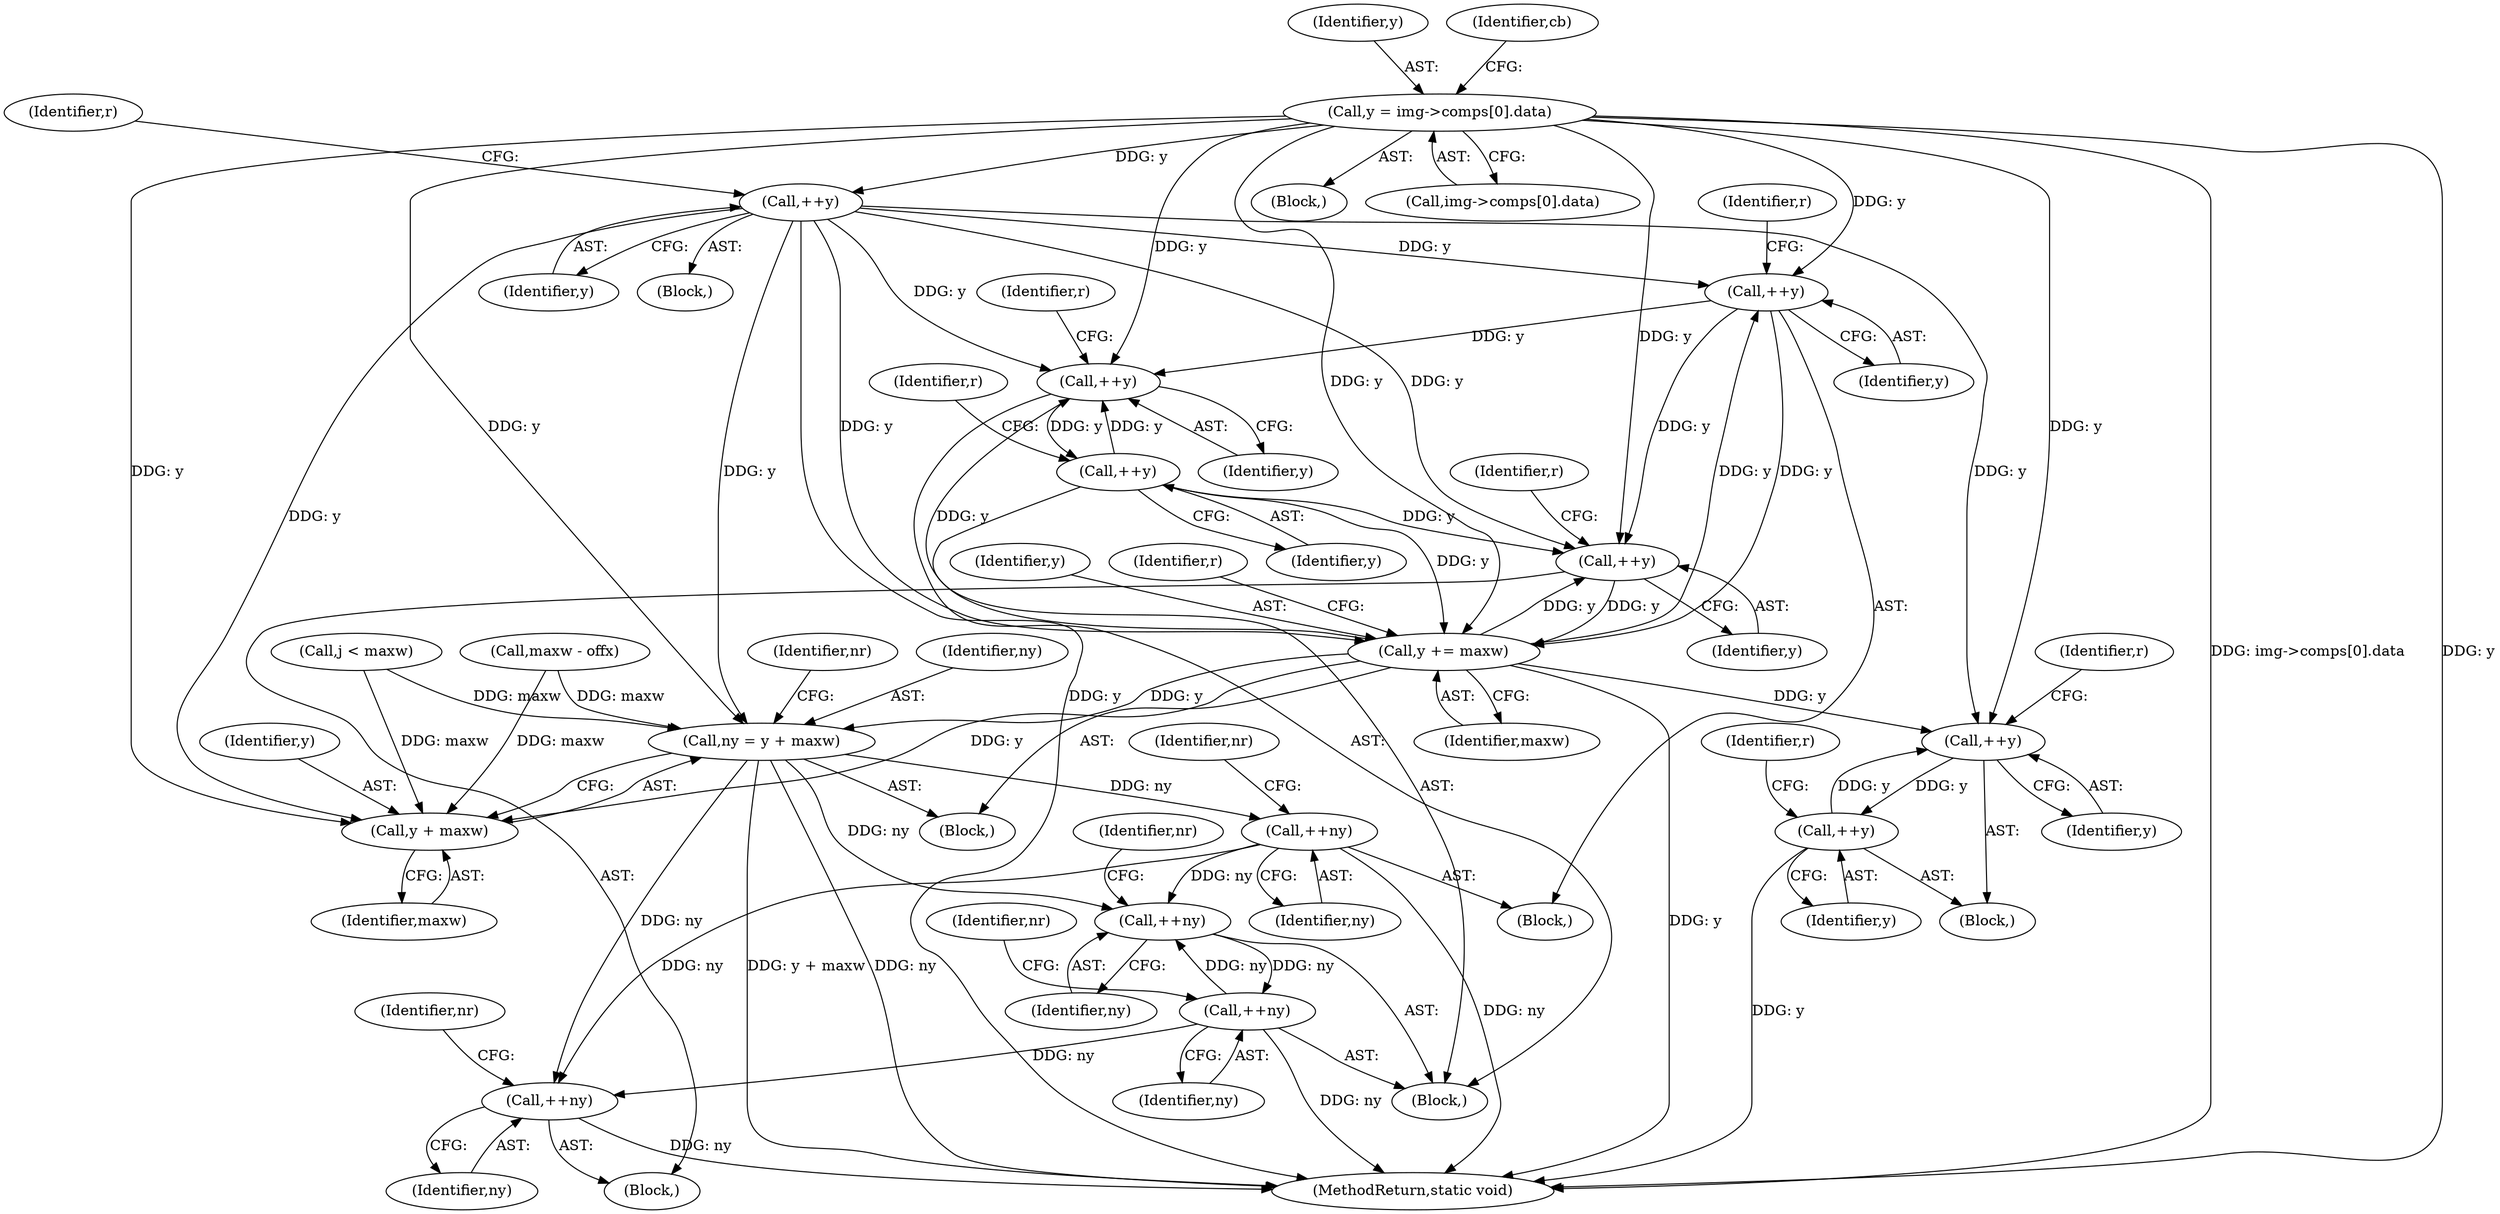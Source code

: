 digraph "0_openjpeg_15f081c89650dccee4aa4ae66f614c3fdb268767_0@array" {
"1000181" [label="(Call,y = img->comps[0].data)"];
"1000304" [label="(Call,++y)"];
"1000329" [label="(Call,ny = y + maxw)"];
"1000384" [label="(Call,++ny)"];
"1000460" [label="(Call,++ny)"];
"1000480" [label="(Call,++ny)"];
"1000529" [label="(Call,++ny)"];
"1000331" [label="(Call,y + maxw)"];
"1000364" [label="(Call,++y)"];
"1000420" [label="(Call,++y)"];
"1000440" [label="(Call,++y)"];
"1000509" [label="(Call,++y)"];
"1000541" [label="(Call,y += maxw)"];
"1000587" [label="(Call,++y)"];
"1000607" [label="(Call,++y)"];
"1000288" [label="(Call,j < maxw)"];
"1000307" [label="(Identifier,r)"];
"1000305" [label="(Identifier,y)"];
"1000421" [label="(Identifier,y)"];
"1000460" [label="(Call,++ny)"];
"1000365" [label="(Identifier,y)"];
"1000588" [label="(Identifier,y)"];
"1000483" [label="(Identifier,nr)"];
"1000387" [label="(Identifier,nr)"];
"1000443" [label="(Identifier,r)"];
"1000574" [label="(Block,)"];
"1000330" [label="(Identifier,ny)"];
"1000327" [label="(Block,)"];
"1000329" [label="(Call,ny = y + maxw)"];
"1000353" [label="(Block,)"];
"1000440" [label="(Call,++y)"];
"1000509" [label="(Call,++y)"];
"1000364" [label="(Call,++y)"];
"1000481" [label="(Identifier,ny)"];
"1000542" [label="(Identifier,y)"];
"1000332" [label="(Identifier,y)"];
"1000543" [label="(Identifier,maxw)"];
"1000532" [label="(Identifier,nr)"];
"1000607" [label="(Call,++y)"];
"1000304" [label="(Call,++y)"];
"1000541" [label="(Call,y += maxw)"];
"1000510" [label="(Identifier,y)"];
"1000512" [label="(Identifier,r)"];
"1000105" [label="(Block,)"];
"1000182" [label="(Identifier,y)"];
"1000529" [label="(Call,++ny)"];
"1000480" [label="(Call,++ny)"];
"1000441" [label="(Identifier,y)"];
"1000367" [label="(Identifier,r)"];
"1000335" [label="(Identifier,nr)"];
"1000461" [label="(Identifier,ny)"];
"1000610" [label="(Identifier,r)"];
"1000407" [label="(Block,)"];
"1000463" [label="(Identifier,nr)"];
"1000608" [label="(Identifier,y)"];
"1000331" [label="(Call,y + maxw)"];
"1000191" [label="(Identifier,cb)"];
"1000496" [label="(Block,)"];
"1000590" [label="(Identifier,r)"];
"1000293" [label="(Block,)"];
"1000384" [label="(Call,++ny)"];
"1000183" [label="(Call,img->comps[0].data)"];
"1000263" [label="(Call,maxw - offx)"];
"1000792" [label="(MethodReturn,static void)"];
"1000333" [label="(Identifier,maxw)"];
"1000545" [label="(Identifier,r)"];
"1000385" [label="(Identifier,ny)"];
"1000420" [label="(Call,++y)"];
"1000530" [label="(Identifier,ny)"];
"1000181" [label="(Call,y = img->comps[0].data)"];
"1000423" [label="(Identifier,r)"];
"1000587" [label="(Call,++y)"];
"1000181" -> "1000105"  [label="AST: "];
"1000181" -> "1000183"  [label="CFG: "];
"1000182" -> "1000181"  [label="AST: "];
"1000183" -> "1000181"  [label="AST: "];
"1000191" -> "1000181"  [label="CFG: "];
"1000181" -> "1000792"  [label="DDG: y"];
"1000181" -> "1000792"  [label="DDG: img->comps[0].data"];
"1000181" -> "1000304"  [label="DDG: y"];
"1000181" -> "1000329"  [label="DDG: y"];
"1000181" -> "1000331"  [label="DDG: y"];
"1000181" -> "1000364"  [label="DDG: y"];
"1000181" -> "1000420"  [label="DDG: y"];
"1000181" -> "1000509"  [label="DDG: y"];
"1000181" -> "1000541"  [label="DDG: y"];
"1000181" -> "1000587"  [label="DDG: y"];
"1000304" -> "1000293"  [label="AST: "];
"1000304" -> "1000305"  [label="CFG: "];
"1000305" -> "1000304"  [label="AST: "];
"1000307" -> "1000304"  [label="CFG: "];
"1000304" -> "1000792"  [label="DDG: y"];
"1000304" -> "1000329"  [label="DDG: y"];
"1000304" -> "1000331"  [label="DDG: y"];
"1000304" -> "1000364"  [label="DDG: y"];
"1000304" -> "1000420"  [label="DDG: y"];
"1000304" -> "1000509"  [label="DDG: y"];
"1000304" -> "1000541"  [label="DDG: y"];
"1000304" -> "1000587"  [label="DDG: y"];
"1000329" -> "1000327"  [label="AST: "];
"1000329" -> "1000331"  [label="CFG: "];
"1000330" -> "1000329"  [label="AST: "];
"1000331" -> "1000329"  [label="AST: "];
"1000335" -> "1000329"  [label="CFG: "];
"1000329" -> "1000792"  [label="DDG: y + maxw"];
"1000329" -> "1000792"  [label="DDG: ny"];
"1000541" -> "1000329"  [label="DDG: y"];
"1000288" -> "1000329"  [label="DDG: maxw"];
"1000263" -> "1000329"  [label="DDG: maxw"];
"1000329" -> "1000384"  [label="DDG: ny"];
"1000329" -> "1000460"  [label="DDG: ny"];
"1000329" -> "1000529"  [label="DDG: ny"];
"1000384" -> "1000353"  [label="AST: "];
"1000384" -> "1000385"  [label="CFG: "];
"1000385" -> "1000384"  [label="AST: "];
"1000387" -> "1000384"  [label="CFG: "];
"1000384" -> "1000792"  [label="DDG: ny"];
"1000384" -> "1000460"  [label="DDG: ny"];
"1000384" -> "1000529"  [label="DDG: ny"];
"1000460" -> "1000407"  [label="AST: "];
"1000460" -> "1000461"  [label="CFG: "];
"1000461" -> "1000460"  [label="AST: "];
"1000463" -> "1000460"  [label="CFG: "];
"1000480" -> "1000460"  [label="DDG: ny"];
"1000460" -> "1000480"  [label="DDG: ny"];
"1000480" -> "1000407"  [label="AST: "];
"1000480" -> "1000481"  [label="CFG: "];
"1000481" -> "1000480"  [label="AST: "];
"1000483" -> "1000480"  [label="CFG: "];
"1000480" -> "1000792"  [label="DDG: ny"];
"1000480" -> "1000529"  [label="DDG: ny"];
"1000529" -> "1000496"  [label="AST: "];
"1000529" -> "1000530"  [label="CFG: "];
"1000530" -> "1000529"  [label="AST: "];
"1000532" -> "1000529"  [label="CFG: "];
"1000529" -> "1000792"  [label="DDG: ny"];
"1000331" -> "1000333"  [label="CFG: "];
"1000332" -> "1000331"  [label="AST: "];
"1000333" -> "1000331"  [label="AST: "];
"1000541" -> "1000331"  [label="DDG: y"];
"1000288" -> "1000331"  [label="DDG: maxw"];
"1000263" -> "1000331"  [label="DDG: maxw"];
"1000364" -> "1000353"  [label="AST: "];
"1000364" -> "1000365"  [label="CFG: "];
"1000365" -> "1000364"  [label="AST: "];
"1000367" -> "1000364"  [label="CFG: "];
"1000541" -> "1000364"  [label="DDG: y"];
"1000364" -> "1000420"  [label="DDG: y"];
"1000364" -> "1000509"  [label="DDG: y"];
"1000364" -> "1000541"  [label="DDG: y"];
"1000420" -> "1000407"  [label="AST: "];
"1000420" -> "1000421"  [label="CFG: "];
"1000421" -> "1000420"  [label="AST: "];
"1000423" -> "1000420"  [label="CFG: "];
"1000440" -> "1000420"  [label="DDG: y"];
"1000541" -> "1000420"  [label="DDG: y"];
"1000420" -> "1000440"  [label="DDG: y"];
"1000440" -> "1000407"  [label="AST: "];
"1000440" -> "1000441"  [label="CFG: "];
"1000441" -> "1000440"  [label="AST: "];
"1000443" -> "1000440"  [label="CFG: "];
"1000440" -> "1000509"  [label="DDG: y"];
"1000440" -> "1000541"  [label="DDG: y"];
"1000509" -> "1000496"  [label="AST: "];
"1000509" -> "1000510"  [label="CFG: "];
"1000510" -> "1000509"  [label="AST: "];
"1000512" -> "1000509"  [label="CFG: "];
"1000541" -> "1000509"  [label="DDG: y"];
"1000509" -> "1000541"  [label="DDG: y"];
"1000541" -> "1000327"  [label="AST: "];
"1000541" -> "1000543"  [label="CFG: "];
"1000542" -> "1000541"  [label="AST: "];
"1000543" -> "1000541"  [label="AST: "];
"1000545" -> "1000541"  [label="CFG: "];
"1000541" -> "1000792"  [label="DDG: y"];
"1000541" -> "1000587"  [label="DDG: y"];
"1000587" -> "1000574"  [label="AST: "];
"1000587" -> "1000588"  [label="CFG: "];
"1000588" -> "1000587"  [label="AST: "];
"1000590" -> "1000587"  [label="CFG: "];
"1000607" -> "1000587"  [label="DDG: y"];
"1000587" -> "1000607"  [label="DDG: y"];
"1000607" -> "1000574"  [label="AST: "];
"1000607" -> "1000608"  [label="CFG: "];
"1000608" -> "1000607"  [label="AST: "];
"1000610" -> "1000607"  [label="CFG: "];
"1000607" -> "1000792"  [label="DDG: y"];
}
